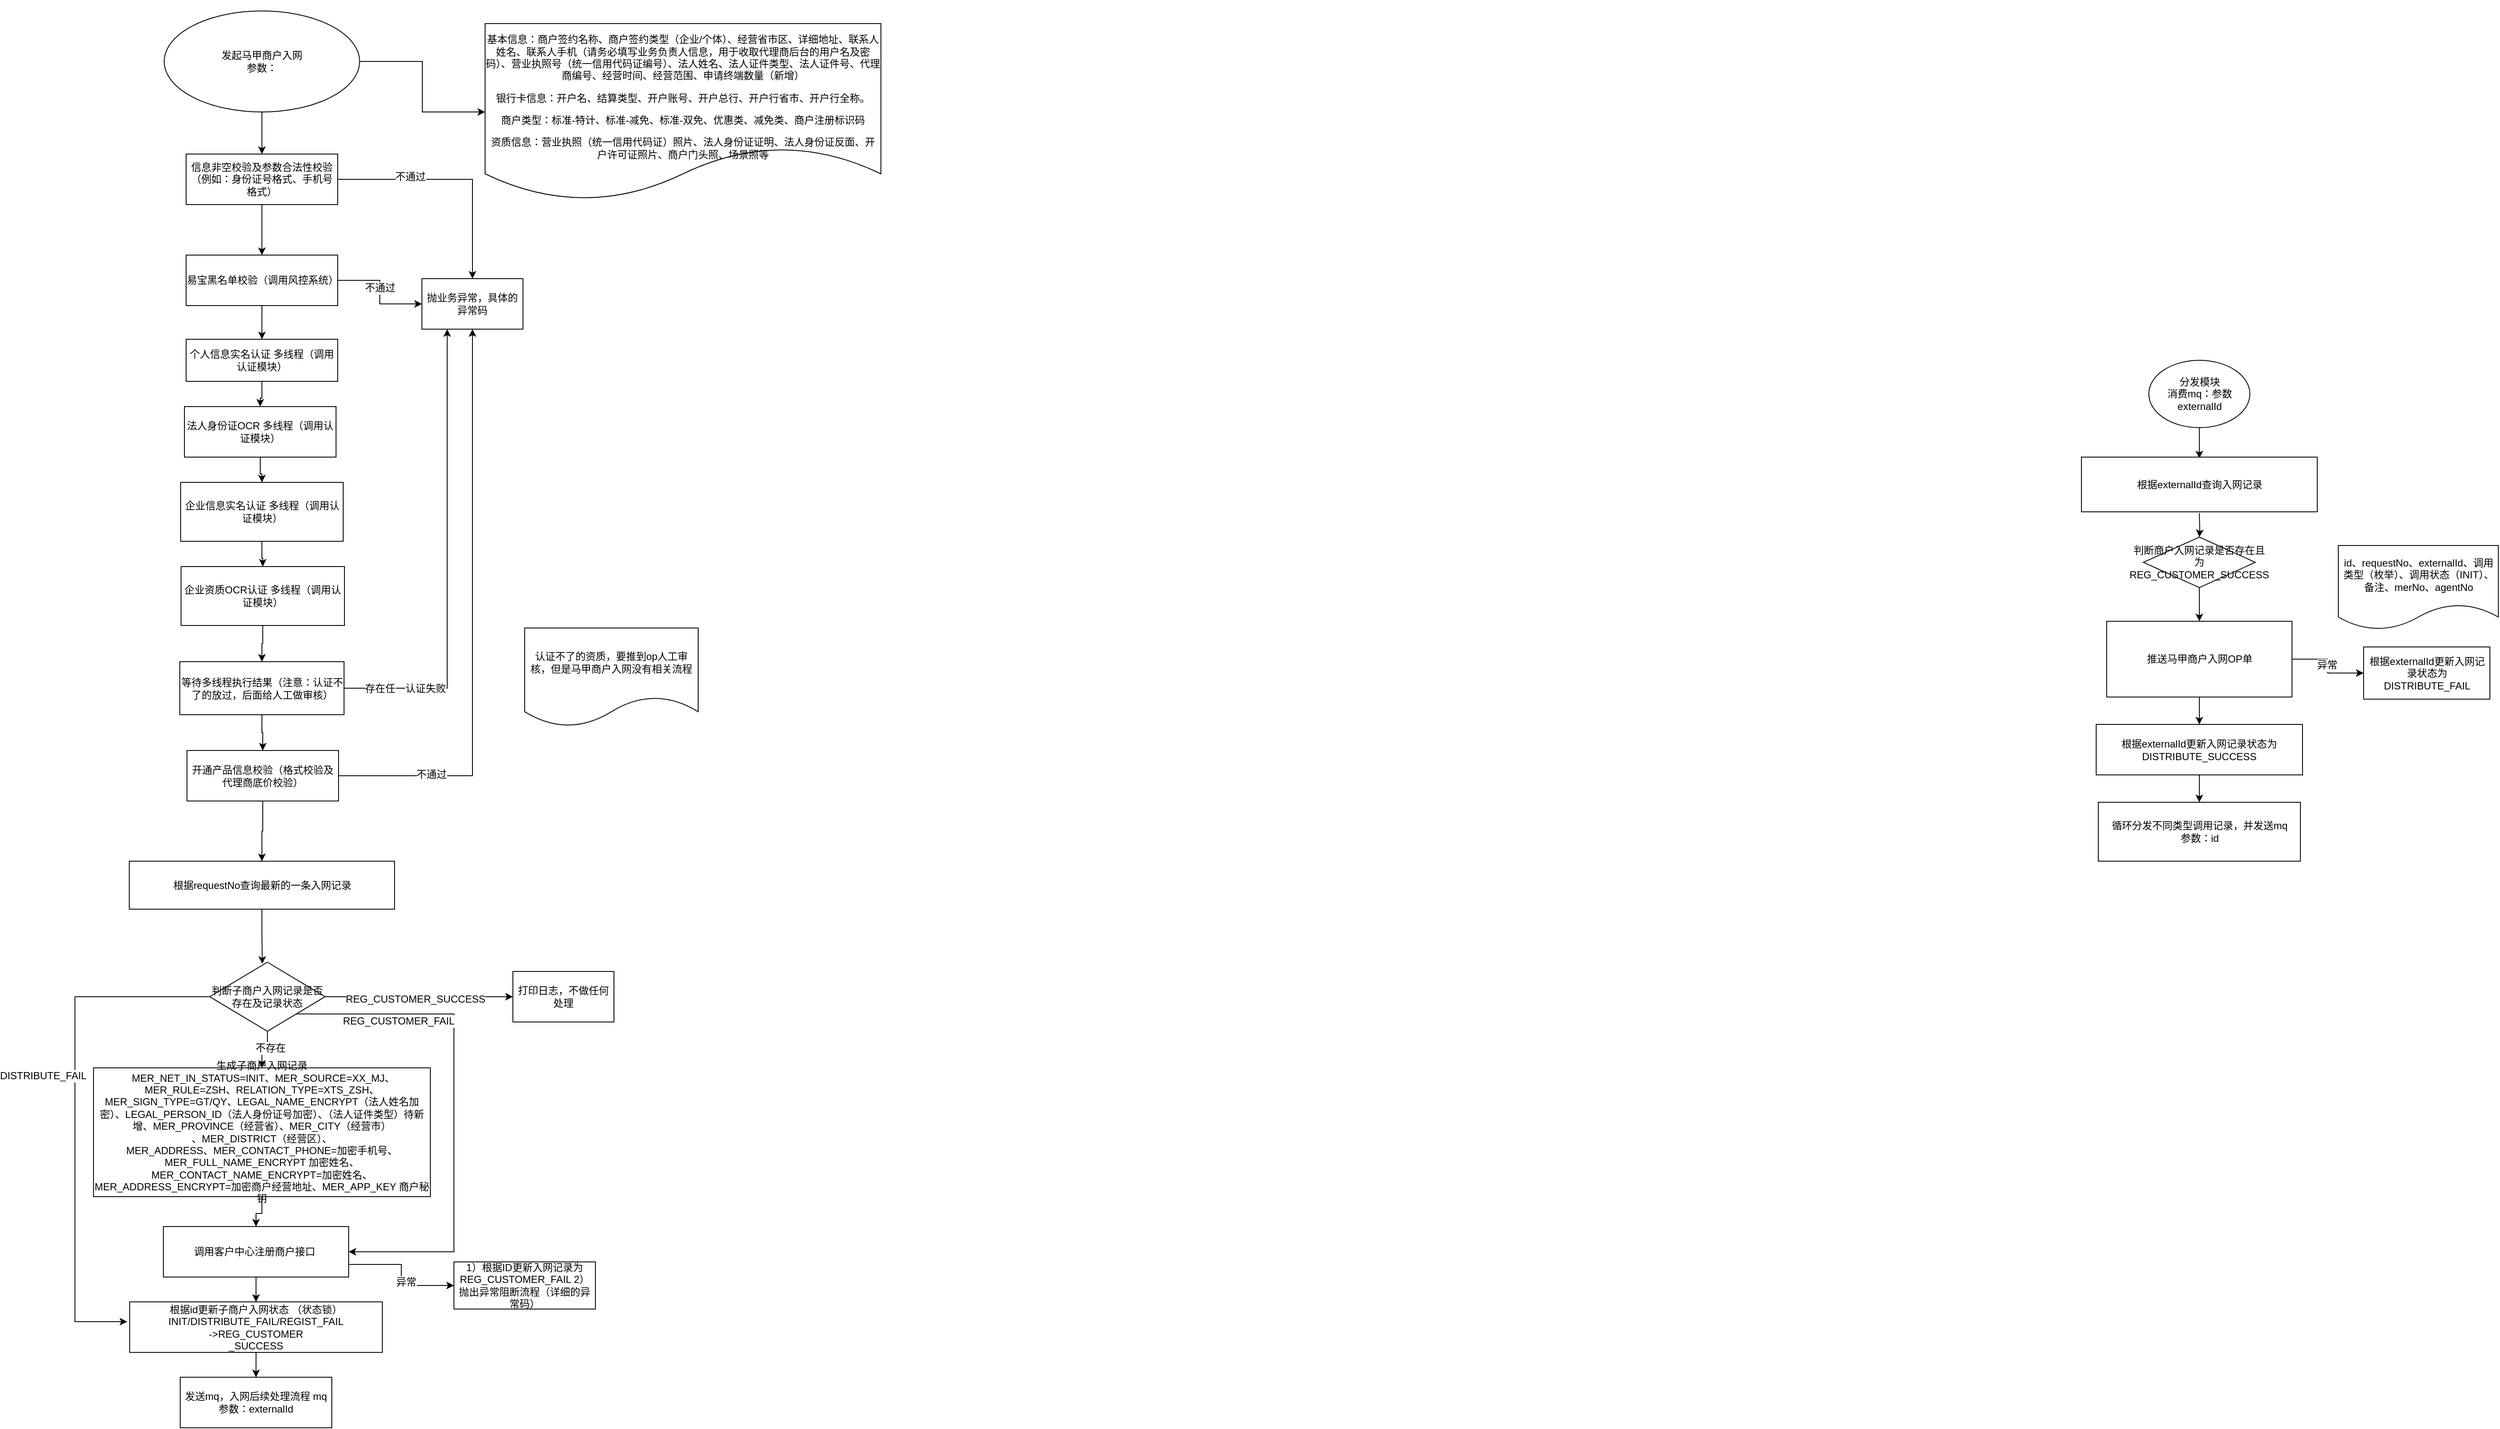 <mxfile version="10.3.8" type="github"><diagram id="0zmiai0lUScn3Bx6PI7V" name="Page-1"><mxGraphModel dx="3257" dy="561" grid="1" gridSize="10" guides="1" tooltips="1" connect="1" arrows="1" fold="1" page="1" pageScale="1" pageWidth="2339" pageHeight="3300" math="0" shadow="0"><root><mxCell id="0"/><mxCell id="1" parent="0"/><mxCell id="qmU_EbiqnixJdN_HYGX3-1" style="edgeStyle=orthogonalEdgeStyle;rounded=0;orthogonalLoop=1;jettySize=auto;html=1;exitX=0.5;exitY=1;exitDx=0;exitDy=0;" edge="1" parent="1" source="qmU_EbiqnixJdN_HYGX3-2" target="qmU_EbiqnixJdN_HYGX3-7"><mxGeometry relative="1" as="geometry"/></mxCell><mxCell id="qmU_EbiqnixJdN_HYGX3-43" style="edgeStyle=orthogonalEdgeStyle;rounded=0;orthogonalLoop=1;jettySize=auto;html=1;" edge="1" parent="1" source="qmU_EbiqnixJdN_HYGX3-2" target="qmU_EbiqnixJdN_HYGX3-3"><mxGeometry relative="1" as="geometry"/></mxCell><mxCell id="qmU_EbiqnixJdN_HYGX3-2" value="发起马甲商户入网&lt;br&gt;参数：&lt;br&gt;" style="ellipse;whiteSpace=wrap;html=1;" vertex="1" parent="1"><mxGeometry x="-2124" y="10" width="232" height="120" as="geometry"/></mxCell><mxCell id="qmU_EbiqnixJdN_HYGX3-3" value="&lt;p&gt;&lt;span&gt;&lt;br&gt;&lt;/span&gt;&lt;/p&gt;&lt;p&gt;&lt;span&gt;基本信息：&lt;/span&gt;商户签约名称、商户签约类型（企业/个体）、经营省市区、详细地址、联系人姓名、联系人手机（请务必填写业务负责人信息，用于收取代理商后台的用户名及密码）、营业执照号（统一信用代码证编号）、法人姓名、法人证件类型、法人证件号、代理商编号、经营时间、经营范围、申请终端数量（新增）&lt;/p&gt;&lt;p&gt;&lt;span&gt;银行卡信息：&lt;/span&gt;开户名、结算类型、开户账号、开户总行、开户行省市、开户行全称。&lt;/p&gt;&lt;p&gt;商户类型：标准-特计、标准-减免、标准-双免、优惠类、减免类、商户注册标识码&lt;/p&gt;&lt;p&gt;&lt;span&gt;资质信息：&lt;/span&gt;营业执照（统一信用代码证）照片、法人身份证证明、法人身份证反面、开户许可证照片、商户门头照、场景照等&lt;/p&gt;" style="shape=document;whiteSpace=wrap;html=1;boundedLbl=1;" vertex="1" parent="1"><mxGeometry x="-1743" y="25" width="470" height="210" as="geometry"/></mxCell><mxCell id="qmU_EbiqnixJdN_HYGX3-4" style="edgeStyle=orthogonalEdgeStyle;rounded=0;orthogonalLoop=1;jettySize=auto;html=1;" edge="1" parent="1" source="qmU_EbiqnixJdN_HYGX3-7" target="qmU_EbiqnixJdN_HYGX3-11"><mxGeometry relative="1" as="geometry"/></mxCell><mxCell id="qmU_EbiqnixJdN_HYGX3-5" style="edgeStyle=orthogonalEdgeStyle;rounded=0;orthogonalLoop=1;jettySize=auto;html=1;" edge="1" parent="1" source="qmU_EbiqnixJdN_HYGX3-7" target="qmU_EbiqnixJdN_HYGX3-42"><mxGeometry relative="1" as="geometry"/></mxCell><mxCell id="qmU_EbiqnixJdN_HYGX3-6" value="不通过" style="text;html=1;resizable=0;points=[];align=center;verticalAlign=middle;labelBackgroundColor=#ffffff;" vertex="1" connectable="0" parent="qmU_EbiqnixJdN_HYGX3-5"><mxGeometry x="-0.381" y="3" relative="1" as="geometry"><mxPoint as="offset"/></mxGeometry></mxCell><mxCell id="qmU_EbiqnixJdN_HYGX3-7" value="信息非空校验及参数合法性校验（例如：身份证号格式、手机号格式）" style="rounded=0;whiteSpace=wrap;html=1;" vertex="1" parent="1"><mxGeometry x="-2098" y="180" width="180" height="60" as="geometry"/></mxCell><mxCell id="qmU_EbiqnixJdN_HYGX3-8" style="edgeStyle=orthogonalEdgeStyle;rounded=0;orthogonalLoop=1;jettySize=auto;html=1;exitX=0.5;exitY=1;exitDx=0;exitDy=0;" edge="1" parent="1" source="qmU_EbiqnixJdN_HYGX3-11" target="qmU_EbiqnixJdN_HYGX3-15"><mxGeometry relative="1" as="geometry"/></mxCell><mxCell id="qmU_EbiqnixJdN_HYGX3-9" style="edgeStyle=orthogonalEdgeStyle;rounded=0;orthogonalLoop=1;jettySize=auto;html=1;exitX=1;exitY=0.5;exitDx=0;exitDy=0;" edge="1" parent="1" source="qmU_EbiqnixJdN_HYGX3-11" target="qmU_EbiqnixJdN_HYGX3-42"><mxGeometry relative="1" as="geometry"/></mxCell><mxCell id="qmU_EbiqnixJdN_HYGX3-10" value="不通过" style="text;html=1;resizable=0;points=[];align=center;verticalAlign=middle;labelBackgroundColor=#ffffff;" vertex="1" connectable="0" parent="qmU_EbiqnixJdN_HYGX3-9"><mxGeometry x="-0.219" y="-9" relative="1" as="geometry"><mxPoint x="9" y="9" as="offset"/></mxGeometry></mxCell><mxCell id="qmU_EbiqnixJdN_HYGX3-11" value="易宝黑名单校验（调用风控系统）" style="rounded=0;whiteSpace=wrap;html=1;" vertex="1" parent="1"><mxGeometry x="-2098" y="300" width="180" height="60" as="geometry"/></mxCell><mxCell id="qmU_EbiqnixJdN_HYGX3-49" style="edgeStyle=orthogonalEdgeStyle;rounded=0;orthogonalLoop=1;jettySize=auto;html=1;entryX=0.5;entryY=0;entryDx=0;entryDy=0;" edge="1" parent="1" source="qmU_EbiqnixJdN_HYGX3-15" target="qmU_EbiqnixJdN_HYGX3-44"><mxGeometry relative="1" as="geometry"/></mxCell><mxCell id="qmU_EbiqnixJdN_HYGX3-15" value="个人信息实名认证 多线程（调用认证模块）" style="rounded=0;whiteSpace=wrap;html=1;" vertex="1" parent="1"><mxGeometry x="-2098" y="400" width="180" height="50" as="geometry"/></mxCell><mxCell id="qmU_EbiqnixJdN_HYGX3-17" style="edgeStyle=orthogonalEdgeStyle;rounded=0;orthogonalLoop=1;jettySize=auto;html=1;exitX=1;exitY=0.5;exitDx=0;exitDy=0;" edge="1" parent="1" source="qmU_EbiqnixJdN_HYGX3-19" target="qmU_EbiqnixJdN_HYGX3-42"><mxGeometry relative="1" as="geometry"/></mxCell><mxCell id="qmU_EbiqnixJdN_HYGX3-18" value="不通过" style="text;html=1;resizable=0;points=[];align=center;verticalAlign=middle;labelBackgroundColor=#ffffff;" vertex="1" connectable="0" parent="qmU_EbiqnixJdN_HYGX3-17"><mxGeometry x="-0.681" y="2" relative="1" as="geometry"><mxPoint as="offset"/></mxGeometry></mxCell><mxCell id="qmU_EbiqnixJdN_HYGX3-58" style="edgeStyle=orthogonalEdgeStyle;rounded=0;orthogonalLoop=1;jettySize=auto;html=1;" edge="1" parent="1" source="qmU_EbiqnixJdN_HYGX3-19" target="qmU_EbiqnixJdN_HYGX3-30"><mxGeometry relative="1" as="geometry"/></mxCell><mxCell id="qmU_EbiqnixJdN_HYGX3-19" value="开通产品信息校验（格式校验及代理商底价校验）" style="rounded=0;whiteSpace=wrap;html=1;" vertex="1" parent="1"><mxGeometry x="-2097" y="888.5" width="180" height="60" as="geometry"/></mxCell><mxCell id="qmU_EbiqnixJdN_HYGX3-20" style="edgeStyle=orthogonalEdgeStyle;rounded=0;orthogonalLoop=1;jettySize=auto;html=1;exitX=1;exitY=0.75;exitDx=0;exitDy=0;entryX=0;entryY=0.5;entryDx=0;entryDy=0;" edge="1" parent="1" source="qmU_EbiqnixJdN_HYGX3-23" target="qmU_EbiqnixJdN_HYGX3-41"><mxGeometry relative="1" as="geometry"/></mxCell><mxCell id="qmU_EbiqnixJdN_HYGX3-21" value="异常" style="text;html=1;resizable=0;points=[];align=center;verticalAlign=middle;labelBackgroundColor=#ffffff;" vertex="1" connectable="0" parent="qmU_EbiqnixJdN_HYGX3-20"><mxGeometry x="0.237" y="4" relative="1" as="geometry"><mxPoint as="offset"/></mxGeometry></mxCell><mxCell id="qmU_EbiqnixJdN_HYGX3-22" style="edgeStyle=orthogonalEdgeStyle;rounded=0;orthogonalLoop=1;jettySize=auto;html=1;entryX=0.5;entryY=0;entryDx=0;entryDy=0;" edge="1" parent="1" source="qmU_EbiqnixJdN_HYGX3-23" target="qmU_EbiqnixJdN_HYGX3-27"><mxGeometry relative="1" as="geometry"/></mxCell><mxCell id="qmU_EbiqnixJdN_HYGX3-23" value="&lt;span&gt;调用客户中心注册商户接口&amp;nbsp;&lt;/span&gt;&lt;span&gt;&lt;br&gt;&lt;/span&gt;" style="rounded=0;whiteSpace=wrap;html=1;" vertex="1" parent="1"><mxGeometry x="-2125" y="1454" width="220" height="60" as="geometry"/></mxCell><mxCell id="qmU_EbiqnixJdN_HYGX3-24" style="edgeStyle=orthogonalEdgeStyle;rounded=0;orthogonalLoop=1;jettySize=auto;html=1;entryX=0.5;entryY=0;entryDx=0;entryDy=0;" edge="1" parent="1" source="qmU_EbiqnixJdN_HYGX3-25" target="qmU_EbiqnixJdN_HYGX3-23"><mxGeometry relative="1" as="geometry"/></mxCell><mxCell id="qmU_EbiqnixJdN_HYGX3-25" value="生成子商户入网记录&lt;br&gt;&amp;nbsp;&lt;span&gt;MER_NET_IN_STATUS=INIT、&lt;/span&gt;&lt;span&gt;MER_SOURCE=XX_MJ、&lt;br&gt;&lt;/span&gt;&lt;span&gt;MER_RULE=&lt;/span&gt;&lt;span&gt;ZSH、&lt;/span&gt;&lt;span&gt;RELATION_TYPE=&lt;/span&gt;&lt;span&gt;XTS_ZSH&lt;/span&gt;、MER_SIGN_TYPE=GT/QY&lt;span&gt;、&lt;/span&gt;&lt;span&gt;LEGAL_NAME_ENCRYPT（法人姓名加密）&lt;/span&gt;、LEGAL_PERSON_ID（法人身份证号加密）、（法人证件类型）待新增、&lt;span&gt;MER_PROVINCE（经营省）、&lt;/span&gt;&lt;span&gt;MER_CITY&lt;/span&gt;（经营市）&lt;span&gt;&lt;br&gt;、&lt;/span&gt;&lt;span&gt;MER_DISTRICT（&lt;/span&gt;经营区&lt;span&gt;）、&lt;/span&gt;&lt;br&gt;&lt;span&gt;MER_ADDRESS、&lt;/span&gt;&lt;span&gt;MER_CONTACT_PHONE=加密手机号、&lt;/span&gt;&lt;span&gt;MER_FULL_NAME_ENCRYPT 加密姓名、&lt;/span&gt;&lt;span&gt;MER_CONTACT_NAME_ENCRYPT=加密姓名、&lt;/span&gt;&lt;span&gt;&lt;br&gt;&lt;/span&gt;&lt;span&gt;MER_ADDRESS_ENCRYPT=加密商户经营地址、&lt;/span&gt;&lt;span&gt;MER_APP_KEY 商户秘钥&lt;/span&gt;" style="rounded=0;whiteSpace=wrap;html=1;" vertex="1" parent="1"><mxGeometry x="-2208" y="1265.5" width="400" height="153" as="geometry"/></mxCell><mxCell id="qmU_EbiqnixJdN_HYGX3-26" style="edgeStyle=orthogonalEdgeStyle;rounded=0;orthogonalLoop=1;jettySize=auto;html=1;" edge="1" parent="1" source="qmU_EbiqnixJdN_HYGX3-27" target="qmU_EbiqnixJdN_HYGX3-28"><mxGeometry relative="1" as="geometry"/></mxCell><mxCell id="qmU_EbiqnixJdN_HYGX3-27" value="根据id更新子商户入网状态 （状态锁）INIT/&lt;span&gt;DISTRIBUTE_FAIL/&lt;/span&gt;REGIST_FAIL&lt;span&gt;&lt;br&gt;&lt;/span&gt;-&amp;gt;&lt;span&gt;REG_&lt;/span&gt;&lt;span&gt;CUSTOMER&lt;/span&gt;&lt;br&gt;&lt;span&gt;_SUCCESS&lt;/span&gt;" style="rounded=0;whiteSpace=wrap;html=1;" vertex="1" parent="1"><mxGeometry x="-2165" y="1543.5" width="300" height="60" as="geometry"/></mxCell><mxCell id="qmU_EbiqnixJdN_HYGX3-28" value="发送mq，入网后续处理流程 mq参数：externalId" style="rounded=0;whiteSpace=wrap;html=1;" vertex="1" parent="1"><mxGeometry x="-2105" y="1633" width="180" height="60" as="geometry"/></mxCell><mxCell id="qmU_EbiqnixJdN_HYGX3-29" style="edgeStyle=orthogonalEdgeStyle;rounded=0;orthogonalLoop=1;jettySize=auto;html=1;entryX=0.456;entryY=0.024;entryDx=0;entryDy=0;entryPerimeter=0;" edge="1" parent="1" source="qmU_EbiqnixJdN_HYGX3-30" target="qmU_EbiqnixJdN_HYGX3-39"><mxGeometry relative="1" as="geometry"/></mxCell><mxCell id="qmU_EbiqnixJdN_HYGX3-30" value="根据requestNo查询最新的一条入网记录" style="rounded=0;whiteSpace=wrap;html=1;" vertex="1" parent="1"><mxGeometry x="-2165.5" y="1020" width="315" height="57" as="geometry"/></mxCell><mxCell id="qmU_EbiqnixJdN_HYGX3-31" style="edgeStyle=orthogonalEdgeStyle;rounded=0;orthogonalLoop=1;jettySize=auto;html=1;entryX=-0.01;entryY=0.408;entryDx=0;entryDy=0;entryPerimeter=0;exitX=0;exitY=0.5;exitDx=0;exitDy=0;" edge="1" parent="1" source="qmU_EbiqnixJdN_HYGX3-39" target="qmU_EbiqnixJdN_HYGX3-27"><mxGeometry relative="1" as="geometry"><mxPoint x="-2250" y="1570" as="targetPoint"/><Array as="points"><mxPoint x="-2230" y="1181"/><mxPoint x="-2230" y="1567"/></Array></mxGeometry></mxCell><mxCell id="qmU_EbiqnixJdN_HYGX3-32" value="DISTRIBUTE_FAIL" style="text;html=1;resizable=0;points=[];align=center;verticalAlign=middle;labelBackgroundColor=#ffffff;" vertex="1" connectable="0" parent="qmU_EbiqnixJdN_HYGX3-31"><mxGeometry x="-0.502" y="47" relative="1" as="geometry"><mxPoint x="-47" y="47" as="offset"/></mxGeometry></mxCell><mxCell id="qmU_EbiqnixJdN_HYGX3-33" style="edgeStyle=orthogonalEdgeStyle;rounded=0;orthogonalLoop=1;jettySize=auto;html=1;" edge="1" parent="1" source="qmU_EbiqnixJdN_HYGX3-39" target="qmU_EbiqnixJdN_HYGX3-25"><mxGeometry relative="1" as="geometry"/></mxCell><mxCell id="qmU_EbiqnixJdN_HYGX3-34" value="不存在" style="text;html=1;resizable=0;points=[];align=center;verticalAlign=middle;labelBackgroundColor=#ffffff;" vertex="1" connectable="0" parent="qmU_EbiqnixJdN_HYGX3-33"><mxGeometry x="-0.218" y="3" relative="1" as="geometry"><mxPoint as="offset"/></mxGeometry></mxCell><mxCell id="qmU_EbiqnixJdN_HYGX3-35" style="edgeStyle=orthogonalEdgeStyle;rounded=0;orthogonalLoop=1;jettySize=auto;html=1;entryX=0;entryY=0.5;entryDx=0;entryDy=0;" edge="1" parent="1" source="qmU_EbiqnixJdN_HYGX3-39" target="qmU_EbiqnixJdN_HYGX3-40"><mxGeometry relative="1" as="geometry"/></mxCell><mxCell id="qmU_EbiqnixJdN_HYGX3-36" value="&lt;span&gt;REG_&lt;/span&gt;&lt;span&gt;CUSTOMER&lt;/span&gt;_SUCCESS&lt;br&gt;" style="text;html=1;resizable=0;points=[];align=center;verticalAlign=middle;labelBackgroundColor=#ffffff;" vertex="1" connectable="0" parent="qmU_EbiqnixJdN_HYGX3-35"><mxGeometry x="-0.047" y="-3" relative="1" as="geometry"><mxPoint as="offset"/></mxGeometry></mxCell><mxCell id="qmU_EbiqnixJdN_HYGX3-37" style="edgeStyle=orthogonalEdgeStyle;rounded=0;orthogonalLoop=1;jettySize=auto;html=1;exitX=1;exitY=1;exitDx=0;exitDy=0;entryX=1;entryY=0.5;entryDx=0;entryDy=0;" edge="1" parent="1" source="qmU_EbiqnixJdN_HYGX3-39" target="qmU_EbiqnixJdN_HYGX3-23"><mxGeometry relative="1" as="geometry"><Array as="points"><mxPoint x="-1780" y="1202"/><mxPoint x="-1780" y="1484"/></Array></mxGeometry></mxCell><mxCell id="qmU_EbiqnixJdN_HYGX3-38" value="REG_CUSTOMER_FAIL" style="text;html=1;resizable=0;points=[];align=center;verticalAlign=middle;labelBackgroundColor=#ffffff;" vertex="1" connectable="0" parent="qmU_EbiqnixJdN_HYGX3-37"><mxGeometry x="-0.342" y="-66" relative="1" as="geometry"><mxPoint as="offset"/></mxGeometry></mxCell><mxCell id="qmU_EbiqnixJdN_HYGX3-39" value="判断子商户入网记录是否存在及记录状态" style="rhombus;whiteSpace=wrap;html=1;" vertex="1" parent="1"><mxGeometry x="-2070" y="1140" width="137" height="82" as="geometry"/></mxCell><mxCell id="qmU_EbiqnixJdN_HYGX3-40" value="打印日志，不做任何处理" style="rounded=0;whiteSpace=wrap;html=1;" vertex="1" parent="1"><mxGeometry x="-1710" y="1151" width="120" height="60" as="geometry"/></mxCell><mxCell id="qmU_EbiqnixJdN_HYGX3-41" value="1）根据ID更新入网记录为&lt;span&gt;REG_&lt;/span&gt;&lt;span&gt;CUSTOMER&lt;/span&gt;&lt;span&gt;_FAIL 2）抛出异常阻断流程（详细的异常码）&lt;/span&gt;" style="rounded=0;whiteSpace=wrap;html=1;" vertex="1" parent="1"><mxGeometry x="-1780" y="1496" width="168" height="56" as="geometry"/></mxCell><mxCell id="qmU_EbiqnixJdN_HYGX3-42" value="抛业务异常，具体的异常码" style="rounded=0;whiteSpace=wrap;html=1;" vertex="1" parent="1"><mxGeometry x="-1818" y="328" width="120" height="60" as="geometry"/></mxCell><mxCell id="qmU_EbiqnixJdN_HYGX3-50" style="edgeStyle=orthogonalEdgeStyle;rounded=0;orthogonalLoop=1;jettySize=auto;html=1;entryX=0.5;entryY=0;entryDx=0;entryDy=0;" edge="1" parent="1" source="qmU_EbiqnixJdN_HYGX3-44" target="qmU_EbiqnixJdN_HYGX3-45"><mxGeometry relative="1" as="geometry"/></mxCell><mxCell id="qmU_EbiqnixJdN_HYGX3-44" value="法人身份证OCR 多线程（调用认证模块）" style="rounded=0;whiteSpace=wrap;html=1;" vertex="1" parent="1"><mxGeometry x="-2100" y="480" width="180" height="60" as="geometry"/></mxCell><mxCell id="qmU_EbiqnixJdN_HYGX3-51" style="edgeStyle=orthogonalEdgeStyle;rounded=0;orthogonalLoop=1;jettySize=auto;html=1;entryX=0.5;entryY=0;entryDx=0;entryDy=0;" edge="1" parent="1" source="qmU_EbiqnixJdN_HYGX3-45" target="qmU_EbiqnixJdN_HYGX3-46"><mxGeometry relative="1" as="geometry"/></mxCell><mxCell id="qmU_EbiqnixJdN_HYGX3-45" value="企业信息实名认证 多线程（调用认证模块）" style="rounded=0;whiteSpace=wrap;html=1;" vertex="1" parent="1"><mxGeometry x="-2104.5" y="570" width="193" height="70" as="geometry"/></mxCell><mxCell id="qmU_EbiqnixJdN_HYGX3-52" style="edgeStyle=orthogonalEdgeStyle;rounded=0;orthogonalLoop=1;jettySize=auto;html=1;entryX=0.5;entryY=0;entryDx=0;entryDy=0;" edge="1" parent="1" source="qmU_EbiqnixJdN_HYGX3-46" target="qmU_EbiqnixJdN_HYGX3-47"><mxGeometry relative="1" as="geometry"/></mxCell><mxCell id="qmU_EbiqnixJdN_HYGX3-46" value="企业资质OCR认证 多线程（调用认证模块）" style="rounded=0;whiteSpace=wrap;html=1;" vertex="1" parent="1"><mxGeometry x="-2104" y="670" width="194" height="70" as="geometry"/></mxCell><mxCell id="qmU_EbiqnixJdN_HYGX3-53" style="edgeStyle=orthogonalEdgeStyle;rounded=0;orthogonalLoop=1;jettySize=auto;html=1;entryX=0.5;entryY=0;entryDx=0;entryDy=0;" edge="1" parent="1" source="qmU_EbiqnixJdN_HYGX3-47" target="qmU_EbiqnixJdN_HYGX3-19"><mxGeometry relative="1" as="geometry"/></mxCell><mxCell id="qmU_EbiqnixJdN_HYGX3-56" style="edgeStyle=orthogonalEdgeStyle;rounded=0;orthogonalLoop=1;jettySize=auto;html=1;entryX=0.25;entryY=1;entryDx=0;entryDy=0;" edge="1" parent="1" source="qmU_EbiqnixJdN_HYGX3-47" target="qmU_EbiqnixJdN_HYGX3-42"><mxGeometry relative="1" as="geometry"/></mxCell><mxCell id="qmU_EbiqnixJdN_HYGX3-57" value="存在任一认证失败" style="text;html=1;resizable=0;points=[];align=center;verticalAlign=middle;labelBackgroundColor=#ffffff;" vertex="1" connectable="0" parent="qmU_EbiqnixJdN_HYGX3-56"><mxGeometry x="-0.74" relative="1" as="geometry"><mxPoint x="1" as="offset"/></mxGeometry></mxCell><mxCell id="qmU_EbiqnixJdN_HYGX3-47" value="等待多线程执行结果（注意：认证不了的放过，后面给人工做审核）" style="rounded=0;whiteSpace=wrap;html=1;" vertex="1" parent="1"><mxGeometry x="-2105.5" y="783" width="195" height="63" as="geometry"/></mxCell><mxCell id="qmU_EbiqnixJdN_HYGX3-59" style="edgeStyle=orthogonalEdgeStyle;rounded=0;orthogonalLoop=1;jettySize=auto;html=1;" edge="1" parent="1" source="qmU_EbiqnixJdN_HYGX3-60" target="qmU_EbiqnixJdN_HYGX3-64"><mxGeometry relative="1" as="geometry"/></mxCell><mxCell id="qmU_EbiqnixJdN_HYGX3-60" value="判断商户入网记录是否存在且为REG_CUSTOMER_SUCCESS" style="rhombus;whiteSpace=wrap;html=1;" vertex="1" parent="1"><mxGeometry x="226" y="635" width="133" height="60" as="geometry"/></mxCell><mxCell id="qmU_EbiqnixJdN_HYGX3-61" style="edgeStyle=orthogonalEdgeStyle;rounded=0;orthogonalLoop=1;jettySize=auto;html=1;" edge="1" parent="1" source="qmU_EbiqnixJdN_HYGX3-64" target="qmU_EbiqnixJdN_HYGX3-70"><mxGeometry relative="1" as="geometry"/></mxCell><mxCell id="qmU_EbiqnixJdN_HYGX3-62" value="异常" style="text;html=1;resizable=0;points=[];align=center;verticalAlign=middle;labelBackgroundColor=#ffffff;" vertex="1" connectable="0" parent="qmU_EbiqnixJdN_HYGX3-61"><mxGeometry x="-0.188" y="-7" relative="1" as="geometry"><mxPoint as="offset"/></mxGeometry></mxCell><mxCell id="qmU_EbiqnixJdN_HYGX3-63" style="edgeStyle=orthogonalEdgeStyle;rounded=0;orthogonalLoop=1;jettySize=auto;html=1;" edge="1" parent="1" source="qmU_EbiqnixJdN_HYGX3-64" target="qmU_EbiqnixJdN_HYGX3-72"><mxGeometry relative="1" as="geometry"/></mxCell><mxCell id="qmU_EbiqnixJdN_HYGX3-64" value="推送马甲商户入网OP单" style="rounded=0;whiteSpace=wrap;html=1;" vertex="1" parent="1"><mxGeometry x="182.5" y="735" width="220" height="90" as="geometry"/></mxCell><mxCell id="qmU_EbiqnixJdN_HYGX3-65" value="id、requestNo、externalId、调用类型（枚举）、调用状态（INIT）、备注、merNo、agentNo" style="shape=document;whiteSpace=wrap;html=1;boundedLbl=1;" vertex="1" parent="1"><mxGeometry x="457.5" y="645" width="190" height="100" as="geometry"/></mxCell><mxCell id="qmU_EbiqnixJdN_HYGX3-66" value="循环分发不同类型调用记录，并发送mq&lt;br&gt;参数：id&lt;br&gt;" style="rounded=0;whiteSpace=wrap;html=1;" vertex="1" parent="1"><mxGeometry x="172.5" y="950" width="240" height="70" as="geometry"/></mxCell><mxCell id="qmU_EbiqnixJdN_HYGX3-67" style="edgeStyle=orthogonalEdgeStyle;rounded=0;orthogonalLoop=1;jettySize=auto;html=1;" edge="1" parent="1" source="qmU_EbiqnixJdN_HYGX3-68"><mxGeometry relative="1" as="geometry"><mxPoint x="292.5" y="541.5" as="targetPoint"/></mxGeometry></mxCell><mxCell id="qmU_EbiqnixJdN_HYGX3-68" value="分发模块 &lt;br&gt;消费mq：参数 externalId" style="ellipse;whiteSpace=wrap;html=1;" vertex="1" parent="1"><mxGeometry x="232.5" y="425" width="120" height="80" as="geometry"/></mxCell><mxCell id="qmU_EbiqnixJdN_HYGX3-69" style="edgeStyle=orthogonalEdgeStyle;rounded=0;orthogonalLoop=1;jettySize=auto;html=1;" edge="1" parent="1" target="qmU_EbiqnixJdN_HYGX3-60"><mxGeometry relative="1" as="geometry"><mxPoint x="292.5" y="606.5" as="sourcePoint"/></mxGeometry></mxCell><mxCell id="qmU_EbiqnixJdN_HYGX3-70" value="根据externalId更新入网记录状态为&lt;span&gt;DISTRIBUTE_FAIL&lt;/span&gt;" style="rounded=0;whiteSpace=wrap;html=1;" vertex="1" parent="1"><mxGeometry x="487.5" y="765.5" width="150" height="62" as="geometry"/></mxCell><mxCell id="qmU_EbiqnixJdN_HYGX3-71" value="" style="edgeStyle=orthogonalEdgeStyle;rounded=0;orthogonalLoop=1;jettySize=auto;html=1;" edge="1" parent="1" source="qmU_EbiqnixJdN_HYGX3-72" target="qmU_EbiqnixJdN_HYGX3-66"><mxGeometry relative="1" as="geometry"/></mxCell><mxCell id="qmU_EbiqnixJdN_HYGX3-72" value="&lt;span&gt;根据externalId更新入网记录状态为&lt;/span&gt;&lt;span&gt;DISTRIBUTE_SUCCESS&lt;/span&gt;" style="rounded=0;whiteSpace=wrap;html=1;" vertex="1" parent="1"><mxGeometry x="170" y="857.5" width="245" height="60" as="geometry"/></mxCell><mxCell id="qmU_EbiqnixJdN_HYGX3-73" value="根据externalId查询入网记录" style="rounded=0;whiteSpace=wrap;html=1;" vertex="1" parent="1"><mxGeometry x="152.5" y="540" width="280" height="65" as="geometry"/></mxCell><mxCell id="qmU_EbiqnixJdN_HYGX3-74" value="认证不了的资质，要推到op人工审核，但是马甲商户入网没有相关流程" style="shape=document;whiteSpace=wrap;html=1;boundedLbl=1;" vertex="1" parent="1"><mxGeometry x="-1696" y="743" width="206" height="117" as="geometry"/></mxCell></root></mxGraphModel></diagram></mxfile>